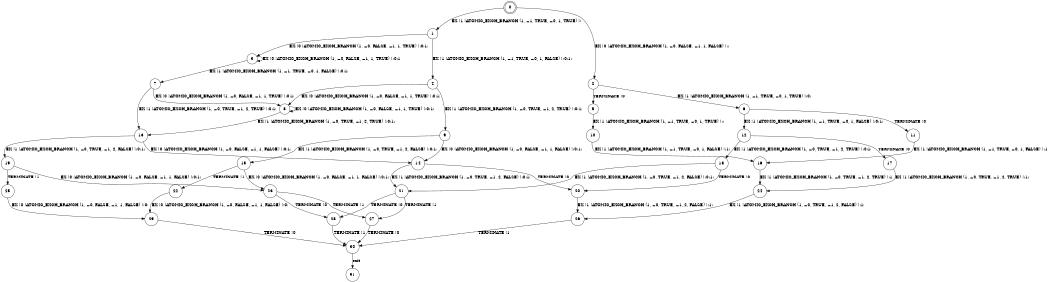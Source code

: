 digraph BCG {
size = "7, 10.5";
center = TRUE;
node [shape = circle];
0 [peripheries = 2];
0 -> 1 [label = "EX !1 !ATOMIC_EXCH_BRANCH (1, +1, TRUE, +0, 1, TRUE) !::"];
0 -> 2 [label = "EX !0 !ATOMIC_EXCH_BRANCH (1, +0, FALSE, +1, 1, FALSE) !::"];
1 -> 3 [label = "EX !0 !ATOMIC_EXCH_BRANCH (1, +0, FALSE, +1, 1, TRUE) !:0:1:"];
1 -> 4 [label = "EX !1 !ATOMIC_EXCH_BRANCH (1, +1, TRUE, +0, 1, FALSE) !:0:1:"];
2 -> 5 [label = "TERMINATE !0"];
2 -> 6 [label = "EX !1 !ATOMIC_EXCH_BRANCH (1, +1, TRUE, +0, 1, TRUE) !:0:"];
3 -> 7 [label = "EX !1 !ATOMIC_EXCH_BRANCH (1, +1, TRUE, +0, 1, FALSE) !:0:1:"];
3 -> 3 [label = "EX !0 !ATOMIC_EXCH_BRANCH (1, +0, FALSE, +1, 1, TRUE) !:0:1:"];
4 -> 8 [label = "EX !0 !ATOMIC_EXCH_BRANCH (1, +0, FALSE, +1, 1, TRUE) !:0:1:"];
4 -> 9 [label = "EX !1 !ATOMIC_EXCH_BRANCH (1, +0, TRUE, +1, 2, TRUE) !:0:1:"];
5 -> 10 [label = "EX !1 !ATOMIC_EXCH_BRANCH (1, +1, TRUE, +0, 1, TRUE) !::"];
6 -> 11 [label = "TERMINATE !0"];
6 -> 12 [label = "EX !1 !ATOMIC_EXCH_BRANCH (1, +1, TRUE, +0, 1, FALSE) !:0:1:"];
7 -> 13 [label = "EX !1 !ATOMIC_EXCH_BRANCH (1, +0, TRUE, +1, 2, TRUE) !:0:1:"];
7 -> 8 [label = "EX !0 !ATOMIC_EXCH_BRANCH (1, +0, FALSE, +1, 1, TRUE) !:0:1:"];
8 -> 13 [label = "EX !1 !ATOMIC_EXCH_BRANCH (1, +0, TRUE, +1, 2, TRUE) !:0:1:"];
8 -> 8 [label = "EX !0 !ATOMIC_EXCH_BRANCH (1, +0, FALSE, +1, 1, TRUE) !:0:1:"];
9 -> 14 [label = "EX !0 !ATOMIC_EXCH_BRANCH (1, +0, FALSE, +1, 1, FALSE) !:0:1:"];
9 -> 15 [label = "EX !1 !ATOMIC_EXCH_BRANCH (1, +0, TRUE, +1, 2, FALSE) !:0:1:"];
10 -> 16 [label = "EX !1 !ATOMIC_EXCH_BRANCH (1, +1, TRUE, +0, 1, FALSE) !:1:"];
11 -> 16 [label = "EX !1 !ATOMIC_EXCH_BRANCH (1, +1, TRUE, +0, 1, FALSE) !:1:"];
12 -> 17 [label = "TERMINATE !0"];
12 -> 18 [label = "EX !1 !ATOMIC_EXCH_BRANCH (1, +0, TRUE, +1, 2, TRUE) !:0:1:"];
13 -> 19 [label = "EX !1 !ATOMIC_EXCH_BRANCH (1, +0, TRUE, +1, 2, FALSE) !:0:1:"];
13 -> 14 [label = "EX !0 !ATOMIC_EXCH_BRANCH (1, +0, FALSE, +1, 1, FALSE) !:0:1:"];
14 -> 20 [label = "TERMINATE !0"];
14 -> 21 [label = "EX !1 !ATOMIC_EXCH_BRANCH (1, +0, TRUE, +1, 2, FALSE) !:0:1:"];
15 -> 22 [label = "TERMINATE !1"];
15 -> 23 [label = "EX !0 !ATOMIC_EXCH_BRANCH (1, +0, FALSE, +1, 1, FALSE) !:0:1:"];
16 -> 24 [label = "EX !1 !ATOMIC_EXCH_BRANCH (1, +0, TRUE, +1, 2, TRUE) !:1:"];
17 -> 24 [label = "EX !1 !ATOMIC_EXCH_BRANCH (1, +0, TRUE, +1, 2, TRUE) !:1:"];
18 -> 20 [label = "TERMINATE !0"];
18 -> 21 [label = "EX !1 !ATOMIC_EXCH_BRANCH (1, +0, TRUE, +1, 2, FALSE) !:0:1:"];
19 -> 25 [label = "TERMINATE !1"];
19 -> 23 [label = "EX !0 !ATOMIC_EXCH_BRANCH (1, +0, FALSE, +1, 1, FALSE) !:0:1:"];
20 -> 26 [label = "EX !1 !ATOMIC_EXCH_BRANCH (1, +0, TRUE, +1, 2, FALSE) !:1:"];
21 -> 27 [label = "TERMINATE !1"];
21 -> 28 [label = "TERMINATE !0"];
22 -> 29 [label = "EX !0 !ATOMIC_EXCH_BRANCH (1, +0, FALSE, +1, 1, FALSE) !:0:"];
23 -> 27 [label = "TERMINATE !1"];
23 -> 28 [label = "TERMINATE !0"];
24 -> 26 [label = "EX !1 !ATOMIC_EXCH_BRANCH (1, +0, TRUE, +1, 2, FALSE) !:1:"];
25 -> 29 [label = "EX !0 !ATOMIC_EXCH_BRANCH (1, +0, FALSE, +1, 1, FALSE) !:0:"];
26 -> 30 [label = "TERMINATE !1"];
27 -> 30 [label = "TERMINATE !0"];
28 -> 30 [label = "TERMINATE !1"];
29 -> 30 [label = "TERMINATE !0"];
30 -> 31 [label = "exit"];
}
